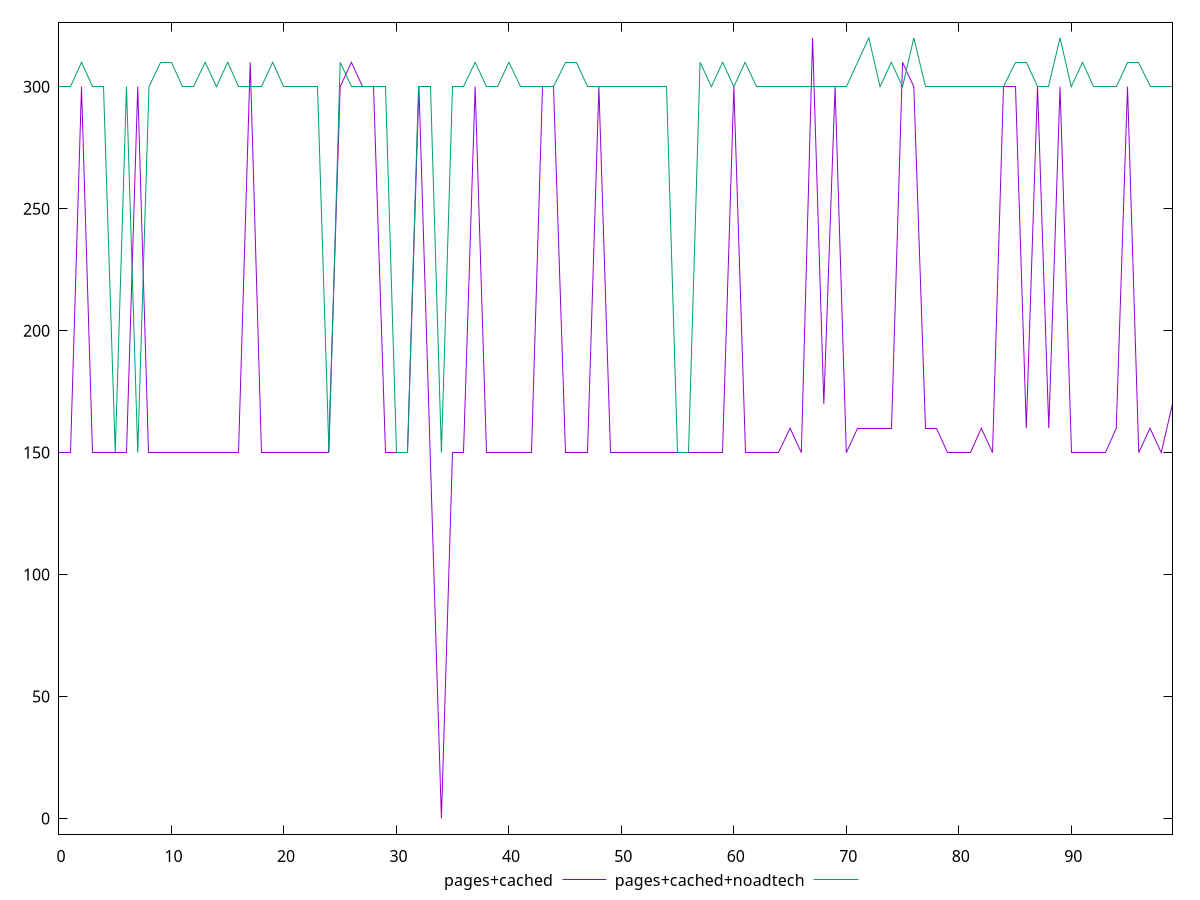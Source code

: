 reset

$pagesCached <<EOF
0 150
1 150
2 300
3 150
4 150
5 150
6 150
7 300
8 150
9 150
10 150
11 150
12 150
13 150
14 150
15 150
16 150
17 310
18 150
19 150
20 150
21 150
22 150
23 150
24 150
25 300
26 310
27 300
28 300
29 150
30 150
31 150
32 300
33 150
34 0
35 150
36 150
37 300
38 150
39 150
40 150
41 150
42 150
43 300
44 300
45 150
46 150
47 150
48 300
49 150
50 150
51 150
52 150
53 150
54 150
55 150
56 150
57 150
58 150
59 150
60 300
61 150
62 150
63 150
64 150
65 160
66 150
67 320
68 170
69 300
70 150
71 160
72 160
73 160
74 160
75 310
76 300
77 160
78 160
79 150
80 150
81 150
82 160
83 150
84 300
85 300
86 160
87 300
88 160
89 300
90 150
91 150
92 150
93 150
94 160
95 300
96 150
97 160
98 150
99 170
EOF

$pagesCachedNoadtech <<EOF
0 300
1 300
2 310
3 300
4 300
5 150
6 300
7 150
8 300
9 310
10 310
11 300
12 300
13 310
14 300
15 310
16 300
17 300
18 300
19 310
20 300
21 300
22 300
23 300
24 150
25 310
26 300
27 300
28 300
29 300
30 150
31 150
32 300
33 300
34 150
35 300
36 300
37 310
38 300
39 300
40 310
41 300
42 300
43 300
44 300
45 310
46 310
47 300
48 300
49 300
50 300
51 300
52 300
53 300
54 300
55 150
56 150
57 310
58 300
59 310
60 300
61 310
62 300
63 300
64 300
65 300
66 300
67 300
68 300
69 300
70 300
71 310
72 320
73 300
74 310
75 300
76 320
77 300
78 300
79 300
80 300
81 300
82 300
83 300
84 300
85 310
86 310
87 300
88 300
89 320
90 300
91 310
92 300
93 300
94 300
95 310
96 310
97 300
98 300
99 300
EOF

set key outside below
set xrange [0:99]
set yrange [-6.4:326.4]
set trange [-6.4:326.4]
set terminal svg size 640, 520 enhanced background rgb 'white'
set output "report_00018_2021-02-10T15-25-16.877Z/offscreen-images/comparison/line/1_vs_2.svg"

plot $pagesCached title "pages+cached" with line, \
     $pagesCachedNoadtech title "pages+cached+noadtech" with line

reset
